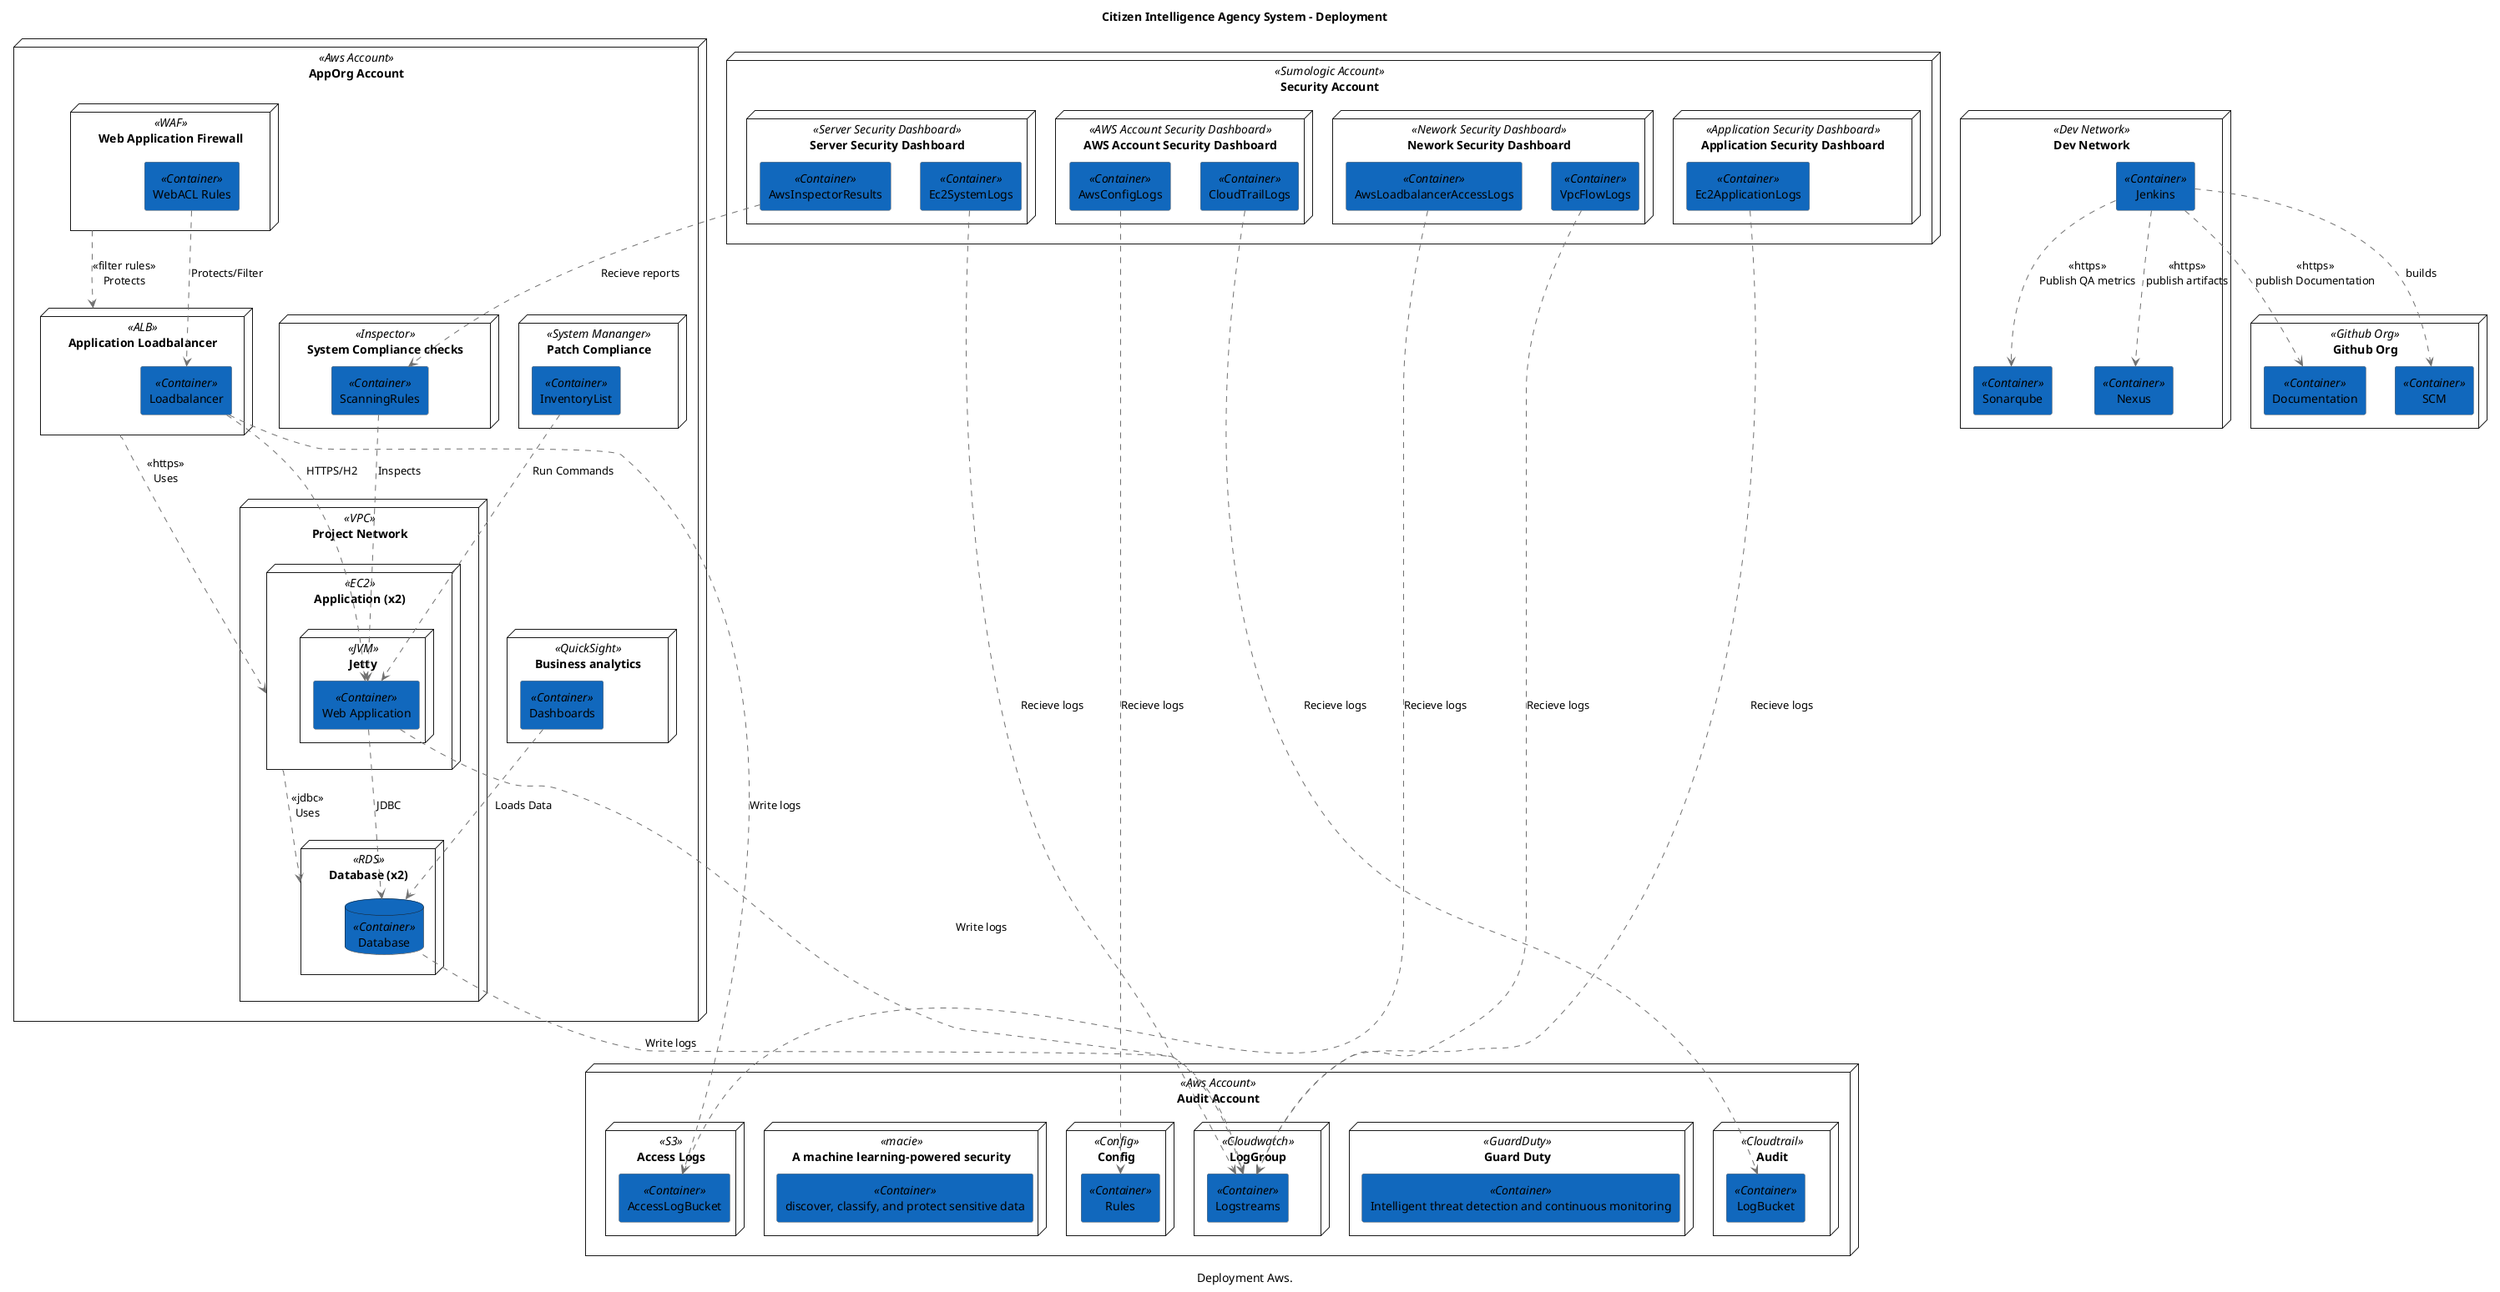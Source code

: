 @startuml(id="Deployment")
scale max 16384x16384
title Citizen Intelligence Agency System - Deployment
caption "Deployment Aws."

skinparam {
  shadowing false
  arrowColor #707070
  actorBorderColor #707070
  componentBorderColor #707070
  rectangleBorderColor #707070
  noteBackgroundColor #ffffff
  noteBorderColor #707070
}
node "AppOrg Account" <<Aws Account>> as 169 {
  node "Project Network" <<VPC>> as 170 {
    node "Database (x2)" <<RDS>> as 222 {
      database "Database" <<Container>> as 223 #1168bd
    }
    node "Application (x2)" <<EC2>> as 214 {
      node "Jetty" <<JVM>> as 215 {
        rectangle "Web Application" <<Container>> as 216 #1168bd
      }
    }
  }
  node "Business analytics" <<QuickSight>> as 187 {
    rectangle "Dashboards" <<Container>> as 189 #1168bd
  }
  node "Patch Compliance" <<System Mananger>> as 183 {
    rectangle "InventoryList" <<Container>> as 185 #1168bd
  }
  node "System Compliance checks" <<Inspector>> as 179 {
    rectangle "ScanningRules" <<Container>> as 181 #1168bd
  }
  node "Application Loadbalancer" <<ALB>> as 209 {
    rectangle "Loadbalancer" <<Container>> as 210 #1168bd
  }
  node "Web Application Firewall" <<WAF>> as 171 {
    rectangle "WebACL Rules" <<Container>> as 173 #1168bd
  }
}
node "Audit Account" <<Aws Account>> as 175 {
  node "Audit" <<Cloudtrail>> as 202 {
    rectangle "LogBucket" <<Container>> as 204 #1168bd
  }
  node "Guard Duty" <<GuardDuty>> as 191 {
    rectangle "Intelligent threat detection and continuous monitoring" <<Container>> as 193 #1168bd
  }
  node "LogGroup" <<Cloudwatch>> as 197 {
    rectangle "Logstreams" <<Container>> as 199 #1168bd
  }
  node "Config" <<Config>> as 176 {
    rectangle "Rules" <<Container>> as 178 #1168bd
  }
  node "A machine learning-powered security" <<macie>> as 194 {
    rectangle "discover, classify, and protect sensitive data" <<Container>> as 196 #1168bd
  }
  node "Access Logs" <<S3>> as 205 {
    rectangle "AccessLogBucket" <<Container>> as 207 #1168bd
  }
}
node "Dev Network" <<Dev Network>> as 233 {
  rectangle "Nexus" <<Container>> as 235 #1168bd
  rectangle "Jenkins" <<Container>> as 243 #1168bd
  rectangle "Sonarqube" <<Container>> as 237 #1168bd
}
node "Github Org" <<Github Org>> as 228 {
  rectangle "SCM" <<Container>> as 230 #1168bd
  rectangle "Documentation" <<Container>> as 232 #1168bd
}
node "Security Account" <<Sumologic Account>> as 248 {
  node "AWS Account Security Dashboard" <<AWS Account Security Dashboard>> as 251 {
    rectangle "AwsConfigLogs" <<Container>> as 263 #1168bd
    rectangle "CloudTrailLogs" <<Container>> as 259 #1168bd
  }
  node "Server Security Dashboard" <<Server Security Dashboard>> as 250 {
    rectangle "Ec2SystemLogs" <<Container>> as 267 #1168bd
    rectangle "AwsInspectorResults" <<Container>> as 275 #1168bd
  }
  node "Nework Security Dashboard" <<Nework Security Dashboard>> as 249 {
    rectangle "VpcFlowLogs" <<Container>> as 255 #1168bd
    rectangle "AwsLoadbalancerAccessLogs" <<Container>> as 279 #1168bd
  }
  node "Application Security Dashboard" <<Application Security Dashboard>> as 252 {
    rectangle "Ec2ApplicationLogs" <<Container>> as 271 #1168bd
  }
}
209 .[#707070].> 214 : <<https>>\nUses
214 .[#707070].> 222 : <<jdbc>>\nUses
171 .[#707070].> 209 : <<filter rules>>\nProtects
173 .[#707070].> 210 : Protects/Filter
210 .[#707070].> 207 : Write logs
181 .[#707070].> 216 : Inspects
263 .[#707070].> 178 : Recieve logs
255 .[#707070].> 199 : Recieve logs
243 .[#707070].> 230 : builds
243 .[#707070].> 237 : <<https>>\nPublish QA metrics
275 .[#707070].> 181 : Recieve reports
243 .[#707070].> 232 : <<https>>\npublish Documentation
223 .[#707070].> 199 : Write logs
267 .[#707070].> 199 : Recieve logs
243 .[#707070].> 235 : <<https>>\npublish artifacts
185 .[#707070].> 216 : Run Commands
216 .[#707070].> 223 : JDBC
216 .[#707070].> 199 : Write logs
189 .[#707070].> 223 : Loads Data
210 .[#707070].> 216 : HTTPS/H2
279 .[#707070].> 207 : Recieve logs
259 .[#707070].> 204 : Recieve logs
271 .[#707070].> 199 : Recieve logs
@enduml